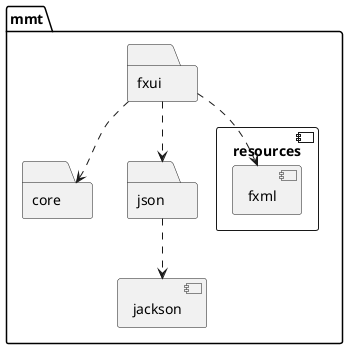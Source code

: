 @startuml "package-diagram"

package "mmt" {
  component "core" { 
    folder "mmt.core" {  
    }
    folder "mmt.json" {  
    }
  }

  component "fxui" { 
    folder "mmt.fxui" {  
    }
  }

  component "resources"{
    component "fxml"{ 
  }
  }

  component "jackson"{
    
  }

   component "core" { 
    folder "mmt.core" {  
    }
    folder "mmt.json" {  
    }
  }
  
}


mmt.fxui ..> mmt.json
mmt.fxui ..> mmt.core
mmt.fxui ..> fxml
mmt.json ..> jackson


@enduml